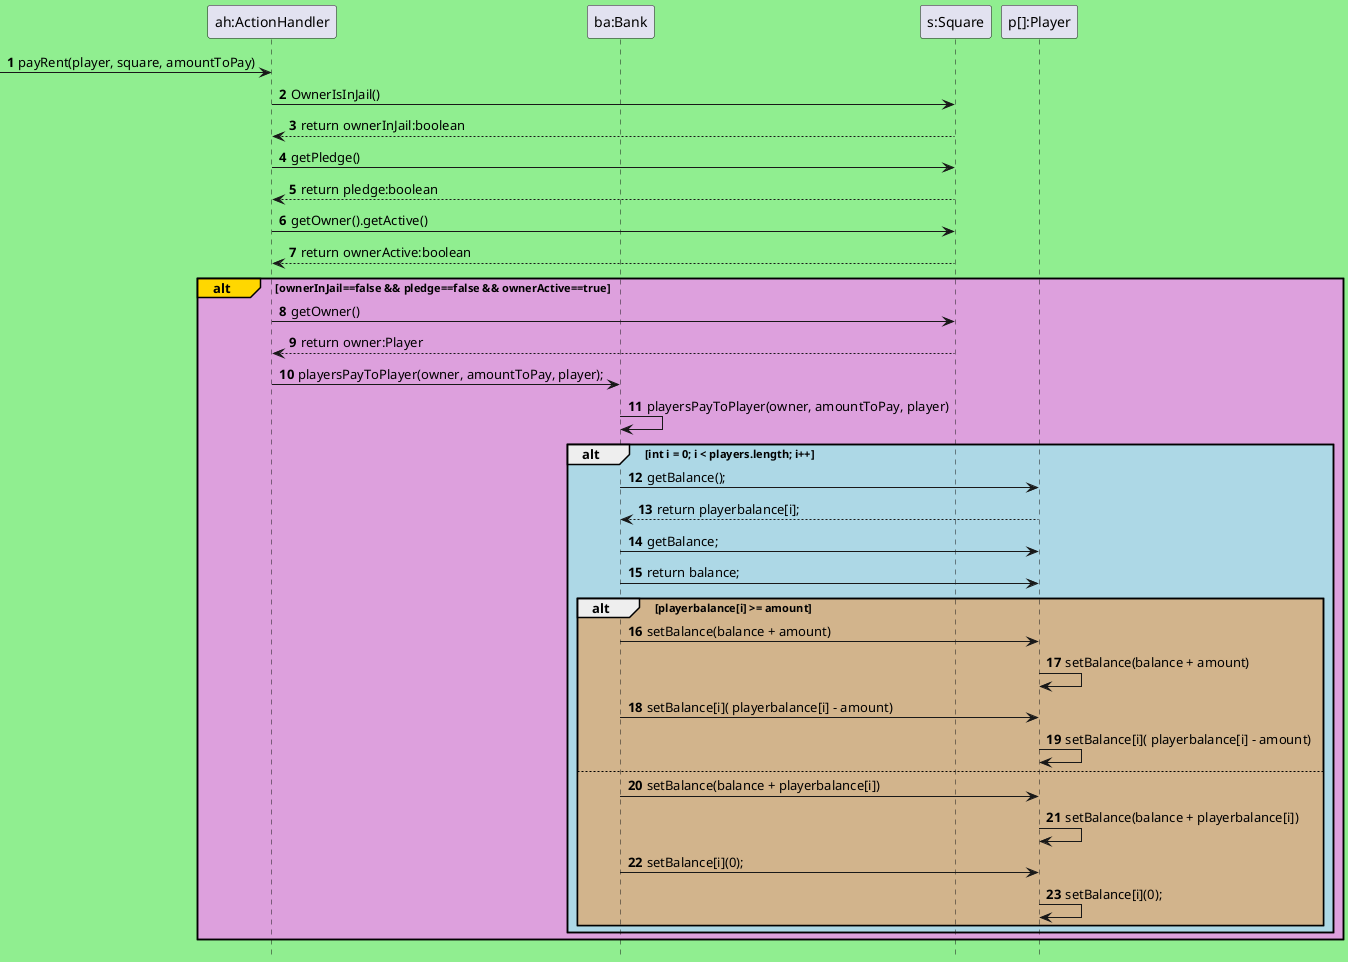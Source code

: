 @startuml
'https://plantuml.com/sequence-diagram

autonumber
hide footbox
skinparam backgroundColor #lightGreen
Participant "ah:ActionHandler" as actionHandler
Participant "ba:Bank" as bank
Participant "s:Square" as square
Participant "p[]:Player" as player

->actionHandler:payRent(player, square, amountToPay)
actionHandler->square:OwnerIsInJail()
actionHandler<--square:return ownerInJail:boolean
actionHandler->square:getPledge()
actionHandler<--square: return pledge:boolean
actionHandler->square:getOwner().getActive()
actionHandler<--square: return ownerActive:boolean

alt#Gold #Plum ownerInJail==false && pledge==false && ownerActive==true
    actionHandler->square:getOwner()
    actionHandler <-- square:return owner:Player
    actionHandler -> bank:playersPayToPlayer(owner, amountToPay, player);
    bank -> bank:playersPayToPlayer(owner, amountToPay, player)

     alt #LightBlue int i = 0; i < players.length; i++
          bank->player:getBalance();
          bank<--player:return playerbalance[i];
          bank->player:getBalance;
          bank->player:return balance;
          alt #Tan playerbalance[i] >= amount
              bank->player:setBalance(balance + amount)
              player->player:setBalance(balance + amount)
              bank->player:setBalance[i]( playerbalance[i] - amount)
              player->player:setBalance[i]( playerbalance[i] - amount)
          else
              bank->player:setBalance(balance + playerbalance[i])
              player->player:setBalance(balance + playerbalance[i])
              bank->player:setBalance[i](0);
              player->player:setBalance[i](0);
          end

     end
end
@enduml